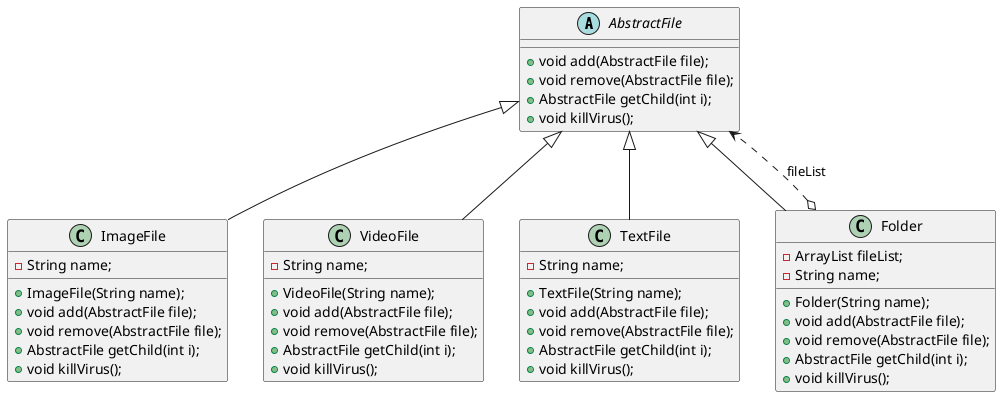 @startuml
abstract class AbstractFile{
+void add(AbstractFile file);
+void remove(AbstractFile file);
+AbstractFile getChild(int i);
+void killVirus();
}

class ImageFile{
-String name;
+ImageFile(String name);
+void add(AbstractFile file);
+void remove(AbstractFile file);
+AbstractFile getChild(int i);
+void killVirus();
}

class VideoFile{
-String name;
+VideoFile(String name);
+void add(AbstractFile file);
+void remove(AbstractFile file);
+AbstractFile getChild(int i);
+void killVirus();
}

class TextFile{
-String name;
+TextFile(String name);
+void add(AbstractFile file);
+void remove(AbstractFile file);
+AbstractFile getChild(int i);
+void killVirus();
}
class Folder{
-ArrayList fileList;
-String name;
+Folder(String name);
+void add(AbstractFile file);
+void remove(AbstractFile file);
+AbstractFile getChild(int i);
+void killVirus();
}

ImageFile -up-|>AbstractFile
VideoFile -up-|>AbstractFile
TextFile -up-|>AbstractFile
Folder -up-|>AbstractFile
Folder o..>AbstractFile:fileList
@enduml